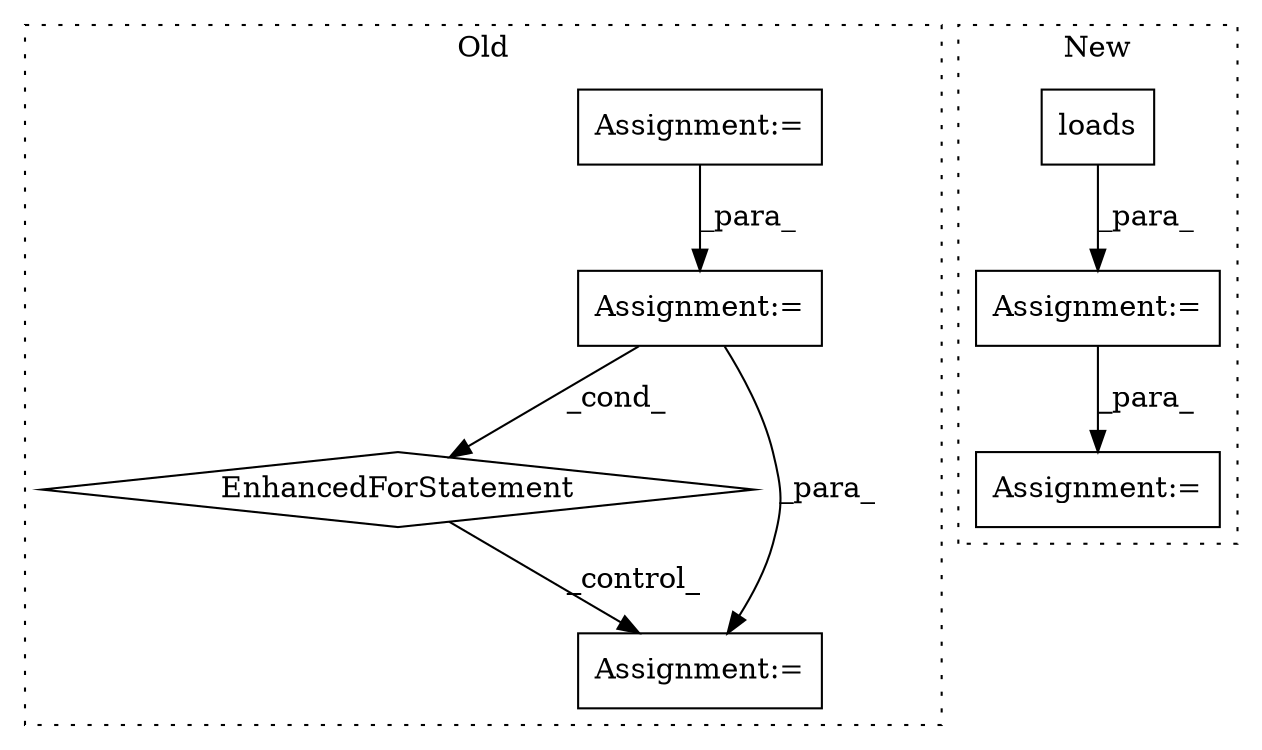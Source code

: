 digraph G {
subgraph cluster0 {
1 [label="EnhancedForStatement" a="70" s="13696,13788" l="53,2" shape="diamond"];
3 [label="Assignment:=" a="7" s="13696,13788" l="53,2" shape="box"];
6 [label="Assignment:=" a="7" s="13622" l="36" shape="box"];
7 [label="Assignment:=" a="7" s="13810" l="1" shape="box"];
label = "Old";
style="dotted";
}
subgraph cluster1 {
2 [label="loads" a="32" s="12276,12298" l="6,1" shape="box"];
4 [label="Assignment:=" a="7" s="12270" l="1" shape="box"];
5 [label="Assignment:=" a="7" s="12415" l="1" shape="box"];
label = "New";
style="dotted";
}
1 -> 7 [label="_control_"];
2 -> 4 [label="_para_"];
3 -> 1 [label="_cond_"];
3 -> 7 [label="_para_"];
4 -> 5 [label="_para_"];
6 -> 3 [label="_para_"];
}